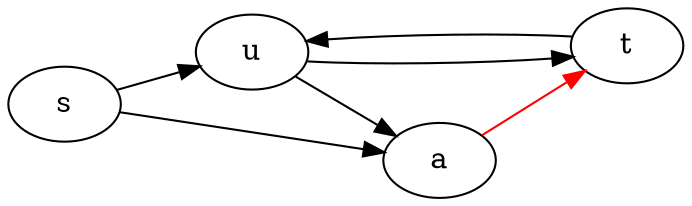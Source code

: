 digraph G {
  rankdir=LR;
  s;
  t;
  u;
  a;
  s -> u;
  s -> a;
  a -> t [color=red];
  t -> u;
  u -> t;
  u -> a;
}
